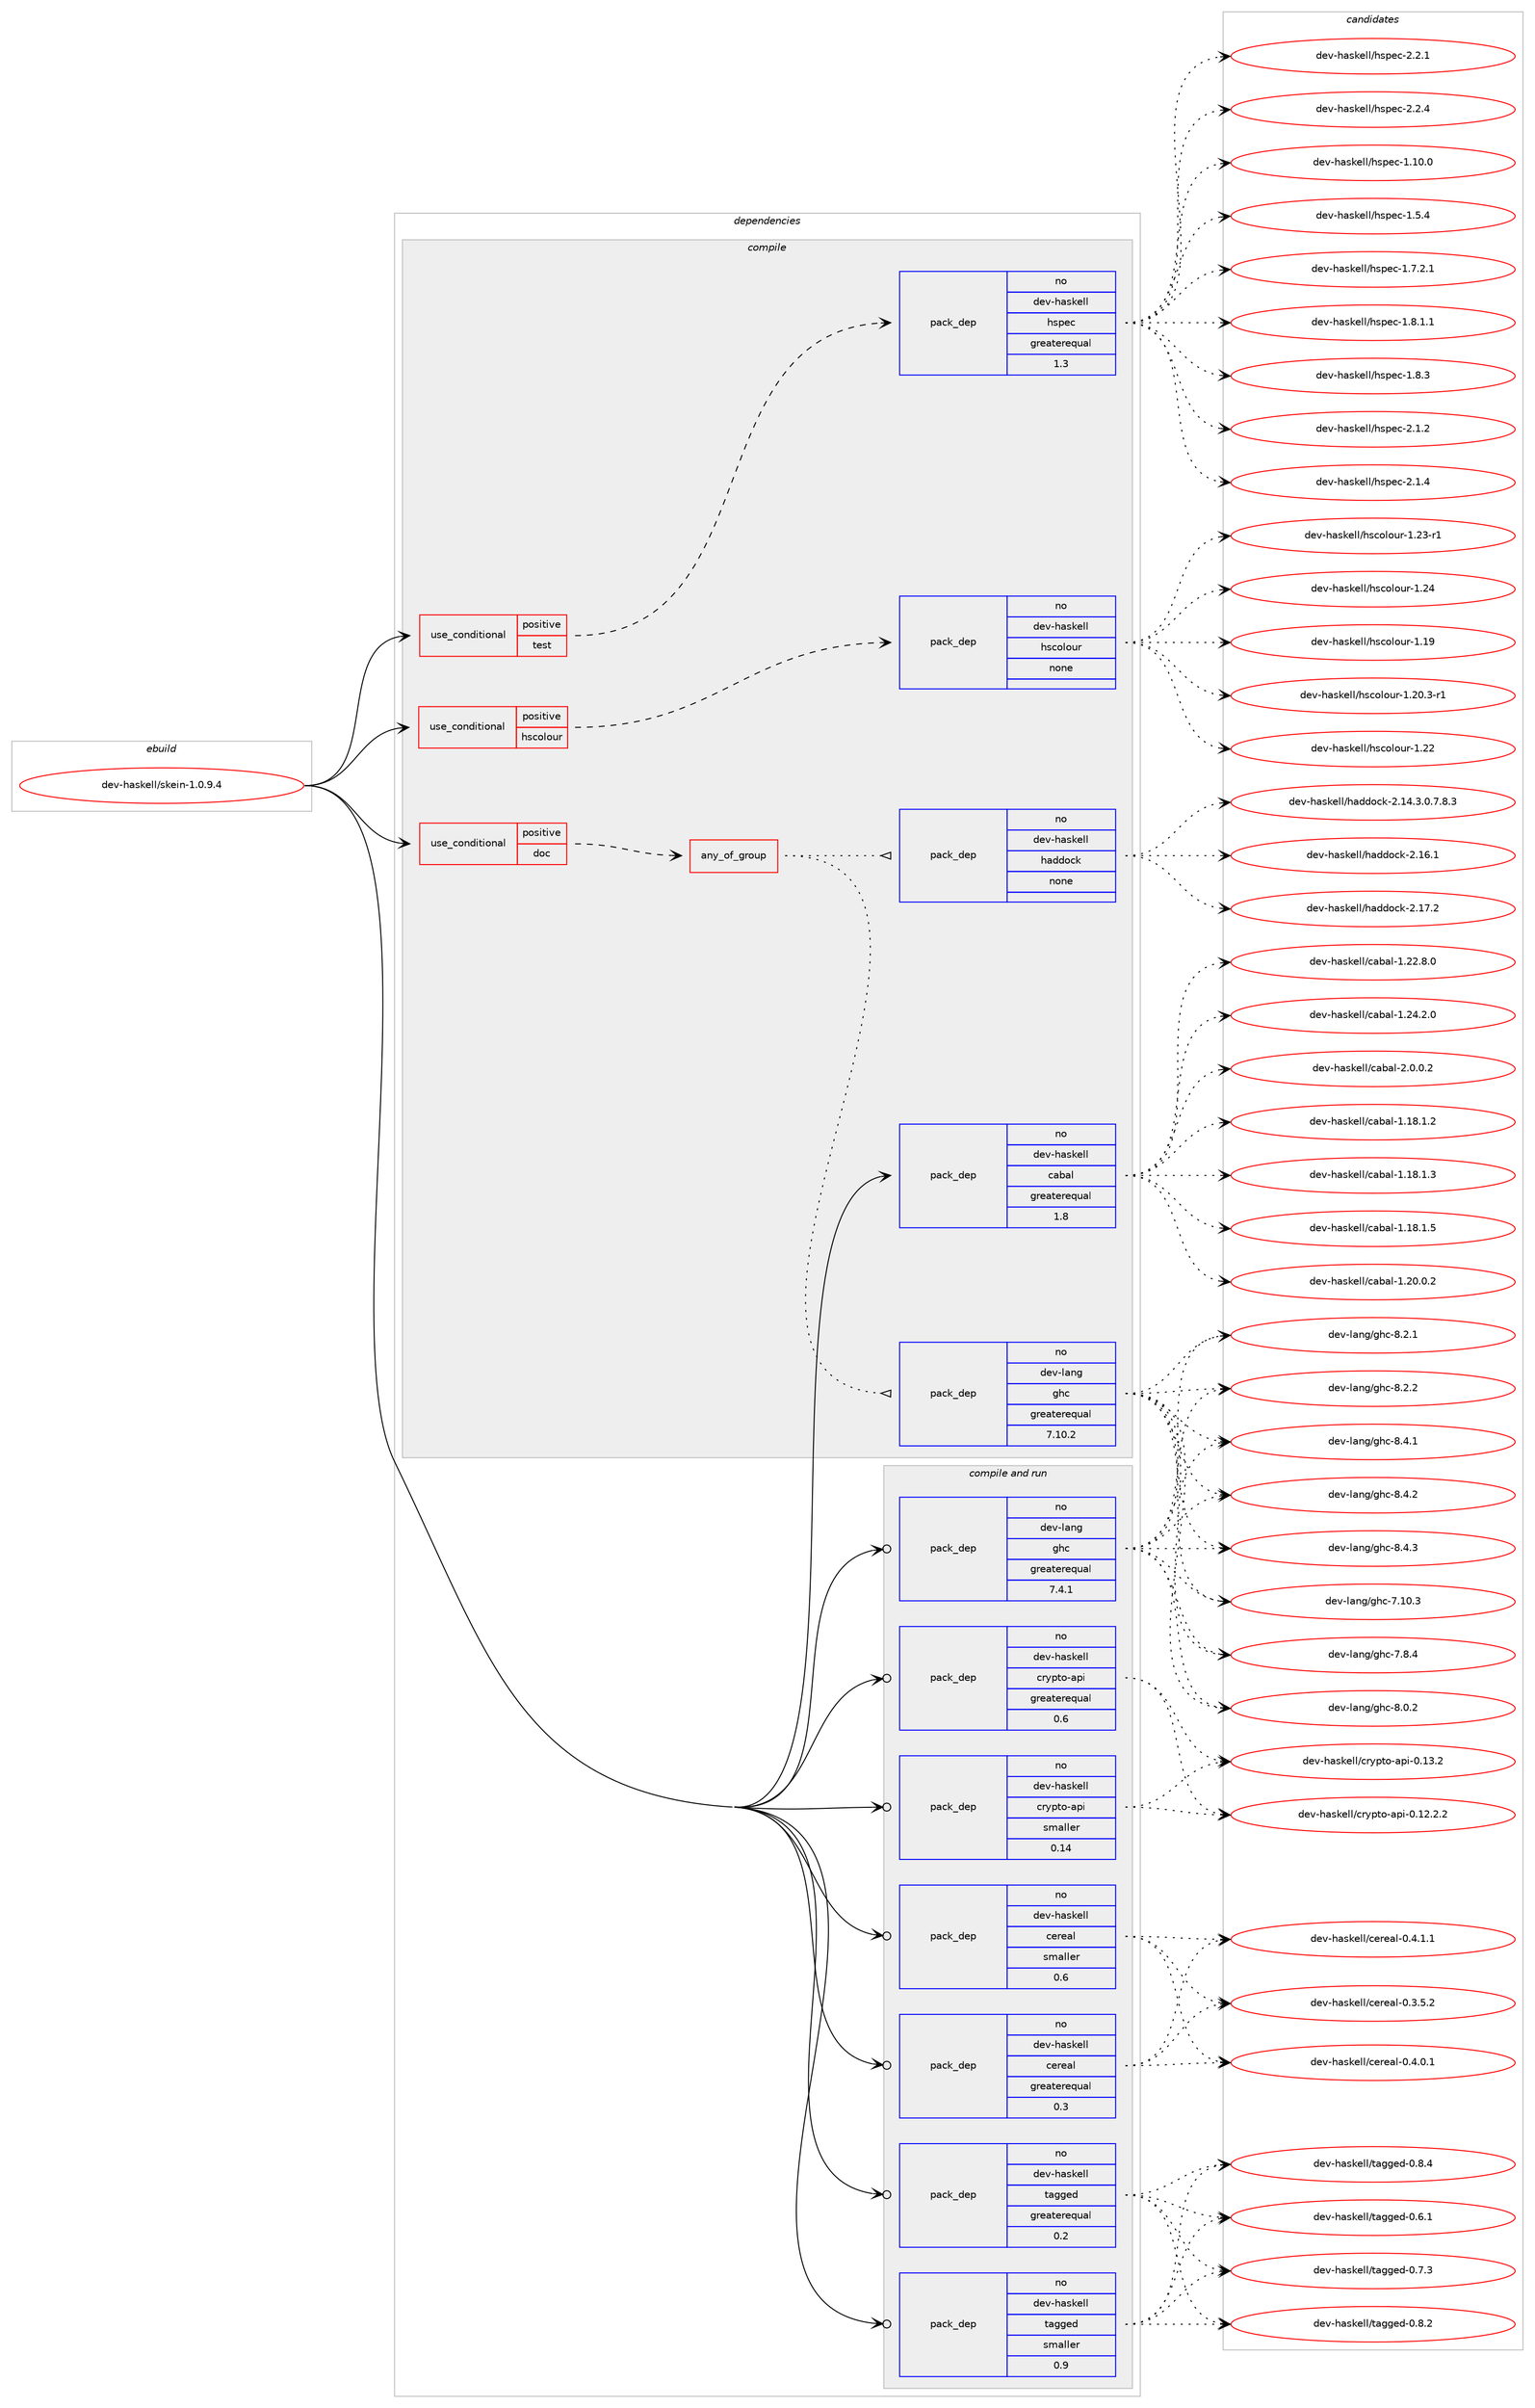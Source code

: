 digraph prolog {

# *************
# Graph options
# *************

newrank=true;
concentrate=true;
compound=true;
graph [rankdir=LR,fontname=Helvetica,fontsize=10,ranksep=1.5];#, ranksep=2.5, nodesep=0.2];
edge  [arrowhead=vee];
node  [fontname=Helvetica,fontsize=10];

# **********
# The ebuild
# **********

subgraph cluster_leftcol {
color=gray;
rank=same;
label=<<i>ebuild</i>>;
id [label="dev-haskell/skein-1.0.9.4", color=red, width=4, href="../dev-haskell/skein-1.0.9.4.svg"];
}

# ****************
# The dependencies
# ****************

subgraph cluster_midcol {
color=gray;
label=<<i>dependencies</i>>;
subgraph cluster_compile {
fillcolor="#eeeeee";
style=filled;
label=<<i>compile</i>>;
subgraph cond361424 {
dependency1343820 [label=<<TABLE BORDER="0" CELLBORDER="1" CELLSPACING="0" CELLPADDING="4"><TR><TD ROWSPAN="3" CELLPADDING="10">use_conditional</TD></TR><TR><TD>positive</TD></TR><TR><TD>doc</TD></TR></TABLE>>, shape=none, color=red];
subgraph any21533 {
dependency1343821 [label=<<TABLE BORDER="0" CELLBORDER="1" CELLSPACING="0" CELLPADDING="4"><TR><TD CELLPADDING="10">any_of_group</TD></TR></TABLE>>, shape=none, color=red];subgraph pack960311 {
dependency1343822 [label=<<TABLE BORDER="0" CELLBORDER="1" CELLSPACING="0" CELLPADDING="4" WIDTH="220"><TR><TD ROWSPAN="6" CELLPADDING="30">pack_dep</TD></TR><TR><TD WIDTH="110">no</TD></TR><TR><TD>dev-haskell</TD></TR><TR><TD>haddock</TD></TR><TR><TD>none</TD></TR><TR><TD></TD></TR></TABLE>>, shape=none, color=blue];
}
dependency1343821:e -> dependency1343822:w [weight=20,style="dotted",arrowhead="oinv"];
subgraph pack960312 {
dependency1343823 [label=<<TABLE BORDER="0" CELLBORDER="1" CELLSPACING="0" CELLPADDING="4" WIDTH="220"><TR><TD ROWSPAN="6" CELLPADDING="30">pack_dep</TD></TR><TR><TD WIDTH="110">no</TD></TR><TR><TD>dev-lang</TD></TR><TR><TD>ghc</TD></TR><TR><TD>greaterequal</TD></TR><TR><TD>7.10.2</TD></TR></TABLE>>, shape=none, color=blue];
}
dependency1343821:e -> dependency1343823:w [weight=20,style="dotted",arrowhead="oinv"];
}
dependency1343820:e -> dependency1343821:w [weight=20,style="dashed",arrowhead="vee"];
}
id:e -> dependency1343820:w [weight=20,style="solid",arrowhead="vee"];
subgraph cond361425 {
dependency1343824 [label=<<TABLE BORDER="0" CELLBORDER="1" CELLSPACING="0" CELLPADDING="4"><TR><TD ROWSPAN="3" CELLPADDING="10">use_conditional</TD></TR><TR><TD>positive</TD></TR><TR><TD>hscolour</TD></TR></TABLE>>, shape=none, color=red];
subgraph pack960313 {
dependency1343825 [label=<<TABLE BORDER="0" CELLBORDER="1" CELLSPACING="0" CELLPADDING="4" WIDTH="220"><TR><TD ROWSPAN="6" CELLPADDING="30">pack_dep</TD></TR><TR><TD WIDTH="110">no</TD></TR><TR><TD>dev-haskell</TD></TR><TR><TD>hscolour</TD></TR><TR><TD>none</TD></TR><TR><TD></TD></TR></TABLE>>, shape=none, color=blue];
}
dependency1343824:e -> dependency1343825:w [weight=20,style="dashed",arrowhead="vee"];
}
id:e -> dependency1343824:w [weight=20,style="solid",arrowhead="vee"];
subgraph cond361426 {
dependency1343826 [label=<<TABLE BORDER="0" CELLBORDER="1" CELLSPACING="0" CELLPADDING="4"><TR><TD ROWSPAN="3" CELLPADDING="10">use_conditional</TD></TR><TR><TD>positive</TD></TR><TR><TD>test</TD></TR></TABLE>>, shape=none, color=red];
subgraph pack960314 {
dependency1343827 [label=<<TABLE BORDER="0" CELLBORDER="1" CELLSPACING="0" CELLPADDING="4" WIDTH="220"><TR><TD ROWSPAN="6" CELLPADDING="30">pack_dep</TD></TR><TR><TD WIDTH="110">no</TD></TR><TR><TD>dev-haskell</TD></TR><TR><TD>hspec</TD></TR><TR><TD>greaterequal</TD></TR><TR><TD>1.3</TD></TR></TABLE>>, shape=none, color=blue];
}
dependency1343826:e -> dependency1343827:w [weight=20,style="dashed",arrowhead="vee"];
}
id:e -> dependency1343826:w [weight=20,style="solid",arrowhead="vee"];
subgraph pack960315 {
dependency1343828 [label=<<TABLE BORDER="0" CELLBORDER="1" CELLSPACING="0" CELLPADDING="4" WIDTH="220"><TR><TD ROWSPAN="6" CELLPADDING="30">pack_dep</TD></TR><TR><TD WIDTH="110">no</TD></TR><TR><TD>dev-haskell</TD></TR><TR><TD>cabal</TD></TR><TR><TD>greaterequal</TD></TR><TR><TD>1.8</TD></TR></TABLE>>, shape=none, color=blue];
}
id:e -> dependency1343828:w [weight=20,style="solid",arrowhead="vee"];
}
subgraph cluster_compileandrun {
fillcolor="#eeeeee";
style=filled;
label=<<i>compile and run</i>>;
subgraph pack960316 {
dependency1343829 [label=<<TABLE BORDER="0" CELLBORDER="1" CELLSPACING="0" CELLPADDING="4" WIDTH="220"><TR><TD ROWSPAN="6" CELLPADDING="30">pack_dep</TD></TR><TR><TD WIDTH="110">no</TD></TR><TR><TD>dev-haskell</TD></TR><TR><TD>cereal</TD></TR><TR><TD>greaterequal</TD></TR><TR><TD>0.3</TD></TR></TABLE>>, shape=none, color=blue];
}
id:e -> dependency1343829:w [weight=20,style="solid",arrowhead="odotvee"];
subgraph pack960317 {
dependency1343830 [label=<<TABLE BORDER="0" CELLBORDER="1" CELLSPACING="0" CELLPADDING="4" WIDTH="220"><TR><TD ROWSPAN="6" CELLPADDING="30">pack_dep</TD></TR><TR><TD WIDTH="110">no</TD></TR><TR><TD>dev-haskell</TD></TR><TR><TD>cereal</TD></TR><TR><TD>smaller</TD></TR><TR><TD>0.6</TD></TR></TABLE>>, shape=none, color=blue];
}
id:e -> dependency1343830:w [weight=20,style="solid",arrowhead="odotvee"];
subgraph pack960318 {
dependency1343831 [label=<<TABLE BORDER="0" CELLBORDER="1" CELLSPACING="0" CELLPADDING="4" WIDTH="220"><TR><TD ROWSPAN="6" CELLPADDING="30">pack_dep</TD></TR><TR><TD WIDTH="110">no</TD></TR><TR><TD>dev-haskell</TD></TR><TR><TD>crypto-api</TD></TR><TR><TD>greaterequal</TD></TR><TR><TD>0.6</TD></TR></TABLE>>, shape=none, color=blue];
}
id:e -> dependency1343831:w [weight=20,style="solid",arrowhead="odotvee"];
subgraph pack960319 {
dependency1343832 [label=<<TABLE BORDER="0" CELLBORDER="1" CELLSPACING="0" CELLPADDING="4" WIDTH="220"><TR><TD ROWSPAN="6" CELLPADDING="30">pack_dep</TD></TR><TR><TD WIDTH="110">no</TD></TR><TR><TD>dev-haskell</TD></TR><TR><TD>crypto-api</TD></TR><TR><TD>smaller</TD></TR><TR><TD>0.14</TD></TR></TABLE>>, shape=none, color=blue];
}
id:e -> dependency1343832:w [weight=20,style="solid",arrowhead="odotvee"];
subgraph pack960320 {
dependency1343833 [label=<<TABLE BORDER="0" CELLBORDER="1" CELLSPACING="0" CELLPADDING="4" WIDTH="220"><TR><TD ROWSPAN="6" CELLPADDING="30">pack_dep</TD></TR><TR><TD WIDTH="110">no</TD></TR><TR><TD>dev-haskell</TD></TR><TR><TD>tagged</TD></TR><TR><TD>greaterequal</TD></TR><TR><TD>0.2</TD></TR></TABLE>>, shape=none, color=blue];
}
id:e -> dependency1343833:w [weight=20,style="solid",arrowhead="odotvee"];
subgraph pack960321 {
dependency1343834 [label=<<TABLE BORDER="0" CELLBORDER="1" CELLSPACING="0" CELLPADDING="4" WIDTH="220"><TR><TD ROWSPAN="6" CELLPADDING="30">pack_dep</TD></TR><TR><TD WIDTH="110">no</TD></TR><TR><TD>dev-haskell</TD></TR><TR><TD>tagged</TD></TR><TR><TD>smaller</TD></TR><TR><TD>0.9</TD></TR></TABLE>>, shape=none, color=blue];
}
id:e -> dependency1343834:w [weight=20,style="solid",arrowhead="odotvee"];
subgraph pack960322 {
dependency1343835 [label=<<TABLE BORDER="0" CELLBORDER="1" CELLSPACING="0" CELLPADDING="4" WIDTH="220"><TR><TD ROWSPAN="6" CELLPADDING="30">pack_dep</TD></TR><TR><TD WIDTH="110">no</TD></TR><TR><TD>dev-lang</TD></TR><TR><TD>ghc</TD></TR><TR><TD>greaterequal</TD></TR><TR><TD>7.4.1</TD></TR></TABLE>>, shape=none, color=blue];
}
id:e -> dependency1343835:w [weight=20,style="solid",arrowhead="odotvee"];
}
subgraph cluster_run {
fillcolor="#eeeeee";
style=filled;
label=<<i>run</i>>;
}
}

# **************
# The candidates
# **************

subgraph cluster_choices {
rank=same;
color=gray;
label=<<i>candidates</i>>;

subgraph choice960311 {
color=black;
nodesep=1;
choice1001011184510497115107101108108471049710010011199107455046495246514648465546564651 [label="dev-haskell/haddock-2.14.3.0.7.8.3", color=red, width=4,href="../dev-haskell/haddock-2.14.3.0.7.8.3.svg"];
choice100101118451049711510710110810847104971001001119910745504649544649 [label="dev-haskell/haddock-2.16.1", color=red, width=4,href="../dev-haskell/haddock-2.16.1.svg"];
choice100101118451049711510710110810847104971001001119910745504649554650 [label="dev-haskell/haddock-2.17.2", color=red, width=4,href="../dev-haskell/haddock-2.17.2.svg"];
dependency1343822:e -> choice1001011184510497115107101108108471049710010011199107455046495246514648465546564651:w [style=dotted,weight="100"];
dependency1343822:e -> choice100101118451049711510710110810847104971001001119910745504649544649:w [style=dotted,weight="100"];
dependency1343822:e -> choice100101118451049711510710110810847104971001001119910745504649554650:w [style=dotted,weight="100"];
}
subgraph choice960312 {
color=black;
nodesep=1;
choice1001011184510897110103471031049945554649484651 [label="dev-lang/ghc-7.10.3", color=red, width=4,href="../dev-lang/ghc-7.10.3.svg"];
choice10010111845108971101034710310499455546564652 [label="dev-lang/ghc-7.8.4", color=red, width=4,href="../dev-lang/ghc-7.8.4.svg"];
choice10010111845108971101034710310499455646484650 [label="dev-lang/ghc-8.0.2", color=red, width=4,href="../dev-lang/ghc-8.0.2.svg"];
choice10010111845108971101034710310499455646504649 [label="dev-lang/ghc-8.2.1", color=red, width=4,href="../dev-lang/ghc-8.2.1.svg"];
choice10010111845108971101034710310499455646504650 [label="dev-lang/ghc-8.2.2", color=red, width=4,href="../dev-lang/ghc-8.2.2.svg"];
choice10010111845108971101034710310499455646524649 [label="dev-lang/ghc-8.4.1", color=red, width=4,href="../dev-lang/ghc-8.4.1.svg"];
choice10010111845108971101034710310499455646524650 [label="dev-lang/ghc-8.4.2", color=red, width=4,href="../dev-lang/ghc-8.4.2.svg"];
choice10010111845108971101034710310499455646524651 [label="dev-lang/ghc-8.4.3", color=red, width=4,href="../dev-lang/ghc-8.4.3.svg"];
dependency1343823:e -> choice1001011184510897110103471031049945554649484651:w [style=dotted,weight="100"];
dependency1343823:e -> choice10010111845108971101034710310499455546564652:w [style=dotted,weight="100"];
dependency1343823:e -> choice10010111845108971101034710310499455646484650:w [style=dotted,weight="100"];
dependency1343823:e -> choice10010111845108971101034710310499455646504649:w [style=dotted,weight="100"];
dependency1343823:e -> choice10010111845108971101034710310499455646504650:w [style=dotted,weight="100"];
dependency1343823:e -> choice10010111845108971101034710310499455646524649:w [style=dotted,weight="100"];
dependency1343823:e -> choice10010111845108971101034710310499455646524650:w [style=dotted,weight="100"];
dependency1343823:e -> choice10010111845108971101034710310499455646524651:w [style=dotted,weight="100"];
}
subgraph choice960313 {
color=black;
nodesep=1;
choice100101118451049711510710110810847104115991111081111171144549464957 [label="dev-haskell/hscolour-1.19", color=red, width=4,href="../dev-haskell/hscolour-1.19.svg"];
choice10010111845104971151071011081084710411599111108111117114454946504846514511449 [label="dev-haskell/hscolour-1.20.3-r1", color=red, width=4,href="../dev-haskell/hscolour-1.20.3-r1.svg"];
choice100101118451049711510710110810847104115991111081111171144549465050 [label="dev-haskell/hscolour-1.22", color=red, width=4,href="../dev-haskell/hscolour-1.22.svg"];
choice1001011184510497115107101108108471041159911110811111711445494650514511449 [label="dev-haskell/hscolour-1.23-r1", color=red, width=4,href="../dev-haskell/hscolour-1.23-r1.svg"];
choice100101118451049711510710110810847104115991111081111171144549465052 [label="dev-haskell/hscolour-1.24", color=red, width=4,href="../dev-haskell/hscolour-1.24.svg"];
dependency1343825:e -> choice100101118451049711510710110810847104115991111081111171144549464957:w [style=dotted,weight="100"];
dependency1343825:e -> choice10010111845104971151071011081084710411599111108111117114454946504846514511449:w [style=dotted,weight="100"];
dependency1343825:e -> choice100101118451049711510710110810847104115991111081111171144549465050:w [style=dotted,weight="100"];
dependency1343825:e -> choice1001011184510497115107101108108471041159911110811111711445494650514511449:w [style=dotted,weight="100"];
dependency1343825:e -> choice100101118451049711510710110810847104115991111081111171144549465052:w [style=dotted,weight="100"];
}
subgraph choice960314 {
color=black;
nodesep=1;
choice1001011184510497115107101108108471041151121019945494649484648 [label="dev-haskell/hspec-1.10.0", color=red, width=4,href="../dev-haskell/hspec-1.10.0.svg"];
choice10010111845104971151071011081084710411511210199454946534652 [label="dev-haskell/hspec-1.5.4", color=red, width=4,href="../dev-haskell/hspec-1.5.4.svg"];
choice100101118451049711510710110810847104115112101994549465546504649 [label="dev-haskell/hspec-1.7.2.1", color=red, width=4,href="../dev-haskell/hspec-1.7.2.1.svg"];
choice100101118451049711510710110810847104115112101994549465646494649 [label="dev-haskell/hspec-1.8.1.1", color=red, width=4,href="../dev-haskell/hspec-1.8.1.1.svg"];
choice10010111845104971151071011081084710411511210199454946564651 [label="dev-haskell/hspec-1.8.3", color=red, width=4,href="../dev-haskell/hspec-1.8.3.svg"];
choice10010111845104971151071011081084710411511210199455046494650 [label="dev-haskell/hspec-2.1.2", color=red, width=4,href="../dev-haskell/hspec-2.1.2.svg"];
choice10010111845104971151071011081084710411511210199455046494652 [label="dev-haskell/hspec-2.1.4", color=red, width=4,href="../dev-haskell/hspec-2.1.4.svg"];
choice10010111845104971151071011081084710411511210199455046504649 [label="dev-haskell/hspec-2.2.1", color=red, width=4,href="../dev-haskell/hspec-2.2.1.svg"];
choice10010111845104971151071011081084710411511210199455046504652 [label="dev-haskell/hspec-2.2.4", color=red, width=4,href="../dev-haskell/hspec-2.2.4.svg"];
dependency1343827:e -> choice1001011184510497115107101108108471041151121019945494649484648:w [style=dotted,weight="100"];
dependency1343827:e -> choice10010111845104971151071011081084710411511210199454946534652:w [style=dotted,weight="100"];
dependency1343827:e -> choice100101118451049711510710110810847104115112101994549465546504649:w [style=dotted,weight="100"];
dependency1343827:e -> choice100101118451049711510710110810847104115112101994549465646494649:w [style=dotted,weight="100"];
dependency1343827:e -> choice10010111845104971151071011081084710411511210199454946564651:w [style=dotted,weight="100"];
dependency1343827:e -> choice10010111845104971151071011081084710411511210199455046494650:w [style=dotted,weight="100"];
dependency1343827:e -> choice10010111845104971151071011081084710411511210199455046494652:w [style=dotted,weight="100"];
dependency1343827:e -> choice10010111845104971151071011081084710411511210199455046504649:w [style=dotted,weight="100"];
dependency1343827:e -> choice10010111845104971151071011081084710411511210199455046504652:w [style=dotted,weight="100"];
}
subgraph choice960315 {
color=black;
nodesep=1;
choice10010111845104971151071011081084799979897108454946495646494650 [label="dev-haskell/cabal-1.18.1.2", color=red, width=4,href="../dev-haskell/cabal-1.18.1.2.svg"];
choice10010111845104971151071011081084799979897108454946495646494651 [label="dev-haskell/cabal-1.18.1.3", color=red, width=4,href="../dev-haskell/cabal-1.18.1.3.svg"];
choice10010111845104971151071011081084799979897108454946495646494653 [label="dev-haskell/cabal-1.18.1.5", color=red, width=4,href="../dev-haskell/cabal-1.18.1.5.svg"];
choice10010111845104971151071011081084799979897108454946504846484650 [label="dev-haskell/cabal-1.20.0.2", color=red, width=4,href="../dev-haskell/cabal-1.20.0.2.svg"];
choice10010111845104971151071011081084799979897108454946505046564648 [label="dev-haskell/cabal-1.22.8.0", color=red, width=4,href="../dev-haskell/cabal-1.22.8.0.svg"];
choice10010111845104971151071011081084799979897108454946505246504648 [label="dev-haskell/cabal-1.24.2.0", color=red, width=4,href="../dev-haskell/cabal-1.24.2.0.svg"];
choice100101118451049711510710110810847999798971084550464846484650 [label="dev-haskell/cabal-2.0.0.2", color=red, width=4,href="../dev-haskell/cabal-2.0.0.2.svg"];
dependency1343828:e -> choice10010111845104971151071011081084799979897108454946495646494650:w [style=dotted,weight="100"];
dependency1343828:e -> choice10010111845104971151071011081084799979897108454946495646494651:w [style=dotted,weight="100"];
dependency1343828:e -> choice10010111845104971151071011081084799979897108454946495646494653:w [style=dotted,weight="100"];
dependency1343828:e -> choice10010111845104971151071011081084799979897108454946504846484650:w [style=dotted,weight="100"];
dependency1343828:e -> choice10010111845104971151071011081084799979897108454946505046564648:w [style=dotted,weight="100"];
dependency1343828:e -> choice10010111845104971151071011081084799979897108454946505246504648:w [style=dotted,weight="100"];
dependency1343828:e -> choice100101118451049711510710110810847999798971084550464846484650:w [style=dotted,weight="100"];
}
subgraph choice960316 {
color=black;
nodesep=1;
choice10010111845104971151071011081084799101114101971084548465146534650 [label="dev-haskell/cereal-0.3.5.2", color=red, width=4,href="../dev-haskell/cereal-0.3.5.2.svg"];
choice10010111845104971151071011081084799101114101971084548465246484649 [label="dev-haskell/cereal-0.4.0.1", color=red, width=4,href="../dev-haskell/cereal-0.4.0.1.svg"];
choice10010111845104971151071011081084799101114101971084548465246494649 [label="dev-haskell/cereal-0.4.1.1", color=red, width=4,href="../dev-haskell/cereal-0.4.1.1.svg"];
dependency1343829:e -> choice10010111845104971151071011081084799101114101971084548465146534650:w [style=dotted,weight="100"];
dependency1343829:e -> choice10010111845104971151071011081084799101114101971084548465246484649:w [style=dotted,weight="100"];
dependency1343829:e -> choice10010111845104971151071011081084799101114101971084548465246494649:w [style=dotted,weight="100"];
}
subgraph choice960317 {
color=black;
nodesep=1;
choice10010111845104971151071011081084799101114101971084548465146534650 [label="dev-haskell/cereal-0.3.5.2", color=red, width=4,href="../dev-haskell/cereal-0.3.5.2.svg"];
choice10010111845104971151071011081084799101114101971084548465246484649 [label="dev-haskell/cereal-0.4.0.1", color=red, width=4,href="../dev-haskell/cereal-0.4.0.1.svg"];
choice10010111845104971151071011081084799101114101971084548465246494649 [label="dev-haskell/cereal-0.4.1.1", color=red, width=4,href="../dev-haskell/cereal-0.4.1.1.svg"];
dependency1343830:e -> choice10010111845104971151071011081084799101114101971084548465146534650:w [style=dotted,weight="100"];
dependency1343830:e -> choice10010111845104971151071011081084799101114101971084548465246484649:w [style=dotted,weight="100"];
dependency1343830:e -> choice10010111845104971151071011081084799101114101971084548465246494649:w [style=dotted,weight="100"];
}
subgraph choice960318 {
color=black;
nodesep=1;
choice100101118451049711510710110810847991141211121161114597112105454846495046504650 [label="dev-haskell/crypto-api-0.12.2.2", color=red, width=4,href="../dev-haskell/crypto-api-0.12.2.2.svg"];
choice10010111845104971151071011081084799114121112116111459711210545484649514650 [label="dev-haskell/crypto-api-0.13.2", color=red, width=4,href="../dev-haskell/crypto-api-0.13.2.svg"];
dependency1343831:e -> choice100101118451049711510710110810847991141211121161114597112105454846495046504650:w [style=dotted,weight="100"];
dependency1343831:e -> choice10010111845104971151071011081084799114121112116111459711210545484649514650:w [style=dotted,weight="100"];
}
subgraph choice960319 {
color=black;
nodesep=1;
choice100101118451049711510710110810847991141211121161114597112105454846495046504650 [label="dev-haskell/crypto-api-0.12.2.2", color=red, width=4,href="../dev-haskell/crypto-api-0.12.2.2.svg"];
choice10010111845104971151071011081084799114121112116111459711210545484649514650 [label="dev-haskell/crypto-api-0.13.2", color=red, width=4,href="../dev-haskell/crypto-api-0.13.2.svg"];
dependency1343832:e -> choice100101118451049711510710110810847991141211121161114597112105454846495046504650:w [style=dotted,weight="100"];
dependency1343832:e -> choice10010111845104971151071011081084799114121112116111459711210545484649514650:w [style=dotted,weight="100"];
}
subgraph choice960320 {
color=black;
nodesep=1;
choice10010111845104971151071011081084711697103103101100454846544649 [label="dev-haskell/tagged-0.6.1", color=red, width=4,href="../dev-haskell/tagged-0.6.1.svg"];
choice10010111845104971151071011081084711697103103101100454846554651 [label="dev-haskell/tagged-0.7.3", color=red, width=4,href="../dev-haskell/tagged-0.7.3.svg"];
choice10010111845104971151071011081084711697103103101100454846564650 [label="dev-haskell/tagged-0.8.2", color=red, width=4,href="../dev-haskell/tagged-0.8.2.svg"];
choice10010111845104971151071011081084711697103103101100454846564652 [label="dev-haskell/tagged-0.8.4", color=red, width=4,href="../dev-haskell/tagged-0.8.4.svg"];
dependency1343833:e -> choice10010111845104971151071011081084711697103103101100454846544649:w [style=dotted,weight="100"];
dependency1343833:e -> choice10010111845104971151071011081084711697103103101100454846554651:w [style=dotted,weight="100"];
dependency1343833:e -> choice10010111845104971151071011081084711697103103101100454846564650:w [style=dotted,weight="100"];
dependency1343833:e -> choice10010111845104971151071011081084711697103103101100454846564652:w [style=dotted,weight="100"];
}
subgraph choice960321 {
color=black;
nodesep=1;
choice10010111845104971151071011081084711697103103101100454846544649 [label="dev-haskell/tagged-0.6.1", color=red, width=4,href="../dev-haskell/tagged-0.6.1.svg"];
choice10010111845104971151071011081084711697103103101100454846554651 [label="dev-haskell/tagged-0.7.3", color=red, width=4,href="../dev-haskell/tagged-0.7.3.svg"];
choice10010111845104971151071011081084711697103103101100454846564650 [label="dev-haskell/tagged-0.8.2", color=red, width=4,href="../dev-haskell/tagged-0.8.2.svg"];
choice10010111845104971151071011081084711697103103101100454846564652 [label="dev-haskell/tagged-0.8.4", color=red, width=4,href="../dev-haskell/tagged-0.8.4.svg"];
dependency1343834:e -> choice10010111845104971151071011081084711697103103101100454846544649:w [style=dotted,weight="100"];
dependency1343834:e -> choice10010111845104971151071011081084711697103103101100454846554651:w [style=dotted,weight="100"];
dependency1343834:e -> choice10010111845104971151071011081084711697103103101100454846564650:w [style=dotted,weight="100"];
dependency1343834:e -> choice10010111845104971151071011081084711697103103101100454846564652:w [style=dotted,weight="100"];
}
subgraph choice960322 {
color=black;
nodesep=1;
choice1001011184510897110103471031049945554649484651 [label="dev-lang/ghc-7.10.3", color=red, width=4,href="../dev-lang/ghc-7.10.3.svg"];
choice10010111845108971101034710310499455546564652 [label="dev-lang/ghc-7.8.4", color=red, width=4,href="../dev-lang/ghc-7.8.4.svg"];
choice10010111845108971101034710310499455646484650 [label="dev-lang/ghc-8.0.2", color=red, width=4,href="../dev-lang/ghc-8.0.2.svg"];
choice10010111845108971101034710310499455646504649 [label="dev-lang/ghc-8.2.1", color=red, width=4,href="../dev-lang/ghc-8.2.1.svg"];
choice10010111845108971101034710310499455646504650 [label="dev-lang/ghc-8.2.2", color=red, width=4,href="../dev-lang/ghc-8.2.2.svg"];
choice10010111845108971101034710310499455646524649 [label="dev-lang/ghc-8.4.1", color=red, width=4,href="../dev-lang/ghc-8.4.1.svg"];
choice10010111845108971101034710310499455646524650 [label="dev-lang/ghc-8.4.2", color=red, width=4,href="../dev-lang/ghc-8.4.2.svg"];
choice10010111845108971101034710310499455646524651 [label="dev-lang/ghc-8.4.3", color=red, width=4,href="../dev-lang/ghc-8.4.3.svg"];
dependency1343835:e -> choice1001011184510897110103471031049945554649484651:w [style=dotted,weight="100"];
dependency1343835:e -> choice10010111845108971101034710310499455546564652:w [style=dotted,weight="100"];
dependency1343835:e -> choice10010111845108971101034710310499455646484650:w [style=dotted,weight="100"];
dependency1343835:e -> choice10010111845108971101034710310499455646504649:w [style=dotted,weight="100"];
dependency1343835:e -> choice10010111845108971101034710310499455646504650:w [style=dotted,weight="100"];
dependency1343835:e -> choice10010111845108971101034710310499455646524649:w [style=dotted,weight="100"];
dependency1343835:e -> choice10010111845108971101034710310499455646524650:w [style=dotted,weight="100"];
dependency1343835:e -> choice10010111845108971101034710310499455646524651:w [style=dotted,weight="100"];
}
}

}
